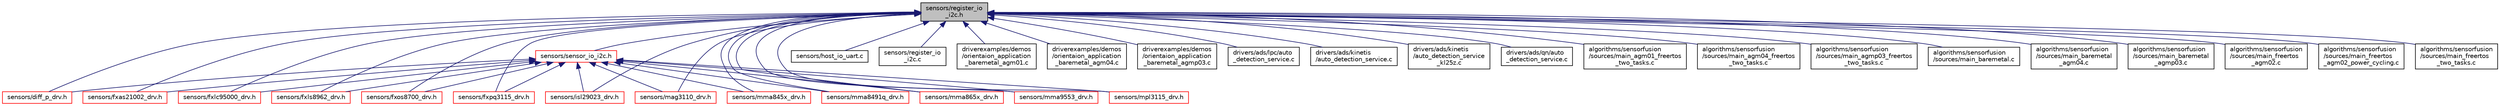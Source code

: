 digraph "sensors/register_io_i2c.h"
{
  edge [fontname="Helvetica",fontsize="10",labelfontname="Helvetica",labelfontsize="10"];
  node [fontname="Helvetica",fontsize="10",shape=record];
  Node6 [label="sensors/register_io\l_i2c.h",height=0.2,width=0.4,color="black", fillcolor="grey75", style="filled", fontcolor="black"];
  Node6 -> Node7 [dir="back",color="midnightblue",fontsize="10",style="solid",fontname="Helvetica"];
  Node7 [label="sensors/sensor_io_i2c.h",height=0.2,width=0.4,color="red", fillcolor="white", style="filled",URL="$sensor__io__i2c_8h.html",tooltip="The sensor_io_i2c.h file declares low-level interface functions for reading and writing sensor regist..."];
  Node7 -> Node8 [dir="back",color="midnightblue",fontsize="10",style="solid",fontname="Helvetica"];
  Node8 [label="sensors/diff_p_drv.h",height=0.2,width=0.4,color="red", fillcolor="white", style="filled",URL="$diff__p__drv_8h.html",tooltip="The diff_p_drv.h file describes the DIFF_P driver interface and structures. "];
  Node7 -> Node16 [dir="back",color="midnightblue",fontsize="10",style="solid",fontname="Helvetica"];
  Node16 [label="sensors/fxas21002_drv.h",height=0.2,width=0.4,color="red", fillcolor="white", style="filled",URL="$fxas21002__drv_8h.html",tooltip="The fxas21002_drv.h file describes the fxas21002 driver interface and structures. ..."];
  Node7 -> Node28 [dir="back",color="midnightblue",fontsize="10",style="solid",fontname="Helvetica"];
  Node28 [label="sensors/fxlc95000_drv.h",height=0.2,width=0.4,color="red", fillcolor="white", style="filled",URL="$fxlc95000__drv_8h.html",tooltip="The fxlc95000_drv.h file describes the FXLC95000L driver interface and structures. "];
  Node7 -> Node33 [dir="back",color="midnightblue",fontsize="10",style="solid",fontname="Helvetica"];
  Node33 [label="sensors/fxls8962_drv.h",height=0.2,width=0.4,color="red", fillcolor="white", style="filled",URL="$fxls8962__drv_8h.html",tooltip="The fxls8962_drv.h file describes the FXLS8962AF driver interface and structures. ..."];
  Node7 -> Node38 [dir="back",color="midnightblue",fontsize="10",style="solid",fontname="Helvetica"];
  Node38 [label="sensors/fxos8700_drv.h",height=0.2,width=0.4,color="red", fillcolor="white", style="filled",URL="$fxos8700__drv_8h.html",tooltip="The fxos8700_drv.h file describes the fxos8700 driver interface and structures. "];
  Node7 -> Node51 [dir="back",color="midnightblue",fontsize="10",style="solid",fontname="Helvetica"];
  Node51 [label="sensors/fxpq3115_drv.h",height=0.2,width=0.4,color="red", fillcolor="white", style="filled",URL="$fxpq3115__drv_8h.html",tooltip="The fxpq3115_drv.h file describes the fxpq3115 driver interface and structures. "];
  Node7 -> Node60 [dir="back",color="midnightblue",fontsize="10",style="solid",fontname="Helvetica"];
  Node60 [label="sensors/isl29023_drv.h",height=0.2,width=0.4,color="red", fillcolor="white", style="filled",URL="$isl29023__drv_8h.html",tooltip="The isl29023_drv.h file describes the ISL29023 driver interface and structures. "];
  Node7 -> Node63 [dir="back",color="midnightblue",fontsize="10",style="solid",fontname="Helvetica"];
  Node63 [label="sensors/mag3110_drv.h",height=0.2,width=0.4,color="red", fillcolor="white", style="filled",URL="$mag3110__drv_8h.html",tooltip="The mag3110_drv.h file describes the MAG3110 driver interface and structures. "];
  Node7 -> Node70 [dir="back",color="midnightblue",fontsize="10",style="solid",fontname="Helvetica"];
  Node70 [label="sensors/mma845x_drv.h",height=0.2,width=0.4,color="red", fillcolor="white", style="filled",URL="$mma845x__drv_8h.html",tooltip="The mma845x_drv.h file describes the MMA845x driver interface and structures. "];
  Node7 -> Node77 [dir="back",color="midnightblue",fontsize="10",style="solid",fontname="Helvetica"];
  Node77 [label="sensors/mma8491q_drv.h",height=0.2,width=0.4,color="red", fillcolor="white", style="filled",URL="$mma8491q__drv_8h.html",tooltip="The mma8491q_drv.h file describes the MMA8491Q driver interface and structures. "];
  Node7 -> Node81 [dir="back",color="midnightblue",fontsize="10",style="solid",fontname="Helvetica"];
  Node81 [label="sensors/mma865x_drv.h",height=0.2,width=0.4,color="red", fillcolor="white", style="filled",URL="$mma865x__drv_8h.html",tooltip="The mma865x_drv.h file describes the MMA865x driver interface and structures. "];
  Node7 -> Node90 [dir="back",color="midnightblue",fontsize="10",style="solid",fontname="Helvetica"];
  Node90 [label="sensors/mma9553_drv.h",height=0.2,width=0.4,color="red", fillcolor="white", style="filled",URL="$mma9553__drv_8h.html",tooltip="The mma9553_drv.h file describes the MMA9553L driver interface and structures. "];
  Node7 -> Node96 [dir="back",color="midnightblue",fontsize="10",style="solid",fontname="Helvetica"];
  Node96 [label="sensors/mpl3115_drv.h",height=0.2,width=0.4,color="red", fillcolor="white", style="filled",URL="$mpl3115__drv_8h.html",tooltip="The mpl3115_drv.h file describes the MPL3115 driver interface and structures. "];
  Node6 -> Node8 [dir="back",color="midnightblue",fontsize="10",style="solid",fontname="Helvetica"];
  Node6 -> Node16 [dir="back",color="midnightblue",fontsize="10",style="solid",fontname="Helvetica"];
  Node6 -> Node28 [dir="back",color="midnightblue",fontsize="10",style="solid",fontname="Helvetica"];
  Node6 -> Node33 [dir="back",color="midnightblue",fontsize="10",style="solid",fontname="Helvetica"];
  Node6 -> Node38 [dir="back",color="midnightblue",fontsize="10",style="solid",fontname="Helvetica"];
  Node6 -> Node51 [dir="back",color="midnightblue",fontsize="10",style="solid",fontname="Helvetica"];
  Node6 -> Node120 [dir="back",color="midnightblue",fontsize="10",style="solid",fontname="Helvetica"];
  Node120 [label="sensors/host_io_uart.c",height=0.2,width=0.4,color="black", fillcolor="white", style="filled",URL="$host__io__uart_8c.html",tooltip="The host_io_uart.c file contains definitions for UART based streaming interface for sending and resei..."];
  Node6 -> Node60 [dir="back",color="midnightblue",fontsize="10",style="solid",fontname="Helvetica"];
  Node6 -> Node63 [dir="back",color="midnightblue",fontsize="10",style="solid",fontname="Helvetica"];
  Node6 -> Node70 [dir="back",color="midnightblue",fontsize="10",style="solid",fontname="Helvetica"];
  Node6 -> Node77 [dir="back",color="midnightblue",fontsize="10",style="solid",fontname="Helvetica"];
  Node6 -> Node81 [dir="back",color="midnightblue",fontsize="10",style="solid",fontname="Helvetica"];
  Node6 -> Node90 [dir="back",color="midnightblue",fontsize="10",style="solid",fontname="Helvetica"];
  Node6 -> Node96 [dir="back",color="midnightblue",fontsize="10",style="solid",fontname="Helvetica"];
  Node6 -> Node121 [dir="back",color="midnightblue",fontsize="10",style="solid",fontname="Helvetica"];
  Node121 [label="sensors/register_io\l_i2c.c",height=0.2,width=0.4,color="black", fillcolor="white", style="filled",URL="$register__io__i2c_8c.html",tooltip="The register_io_i2c.c file contains definitions for low-level interface functions for reading and wri..."];
  Node6 -> Node122 [dir="back",color="midnightblue",fontsize="10",style="solid",fontname="Helvetica"];
  Node122 [label="driverexamples/demos\l/orientaion_application\l_baremetal_agm01.c",height=0.2,width=0.4,color="black", fillcolor="white", style="filled",URL="$orientaion__application__baremetal__agm01_8c.html",tooltip="The orientaion_application_baremetal_agm01.c file implements the ISSDK baremetal orientation applicat..."];
  Node6 -> Node123 [dir="back",color="midnightblue",fontsize="10",style="solid",fontname="Helvetica"];
  Node123 [label="driverexamples/demos\l/orientaion_application\l_baremetal_agm04.c",height=0.2,width=0.4,color="black", fillcolor="white", style="filled",URL="$orientaion__application__baremetal__agm04_8c.html",tooltip="The orientaion_application_baremetal_agm04.c file implements the ISSDK baremetal orientation applicat..."];
  Node6 -> Node124 [dir="back",color="midnightblue",fontsize="10",style="solid",fontname="Helvetica"];
  Node124 [label="driverexamples/demos\l/orientaion_application\l_baremetal_agmp03.c",height=0.2,width=0.4,color="black", fillcolor="white", style="filled",URL="$orientaion__application__baremetal__agmp03_8c.html",tooltip="The orientaion_application_baremetal_agmp03.c file implements the ISSDK baremetal orientation applica..."];
  Node6 -> Node125 [dir="back",color="midnightblue",fontsize="10",style="solid",fontname="Helvetica"];
  Node125 [label="drivers/ads/lpc/auto\l_detection_service.c",height=0.2,width=0.4,color="black", fillcolor="white", style="filled",URL="$lpc_2auto__detection__service_8c.html"];
  Node6 -> Node126 [dir="back",color="midnightblue",fontsize="10",style="solid",fontname="Helvetica"];
  Node126 [label="drivers/ads/kinetis\l/auto_detection_service.c",height=0.2,width=0.4,color="black", fillcolor="white", style="filled",URL="$kinetis_2auto__detection__service_8c.html"];
  Node6 -> Node127 [dir="back",color="midnightblue",fontsize="10",style="solid",fontname="Helvetica"];
  Node127 [label="drivers/ads/kinetis\l/auto_detection_service\l_kl25z.c",height=0.2,width=0.4,color="black", fillcolor="white", style="filled",URL="$auto__detection__service__kl25z_8c.html",tooltip="The auto detection service file implements auto detection sequence for discovery of FRDM-KL25Z Board ..."];
  Node6 -> Node128 [dir="back",color="midnightblue",fontsize="10",style="solid",fontname="Helvetica"];
  Node128 [label="drivers/ads/qn/auto\l_detection_service.c",height=0.2,width=0.4,color="black", fillcolor="white", style="filled",URL="$qn_2auto__detection__service_8c.html"];
  Node6 -> Node129 [dir="back",color="midnightblue",fontsize="10",style="solid",fontname="Helvetica"];
  Node129 [label="algorithms/sensorfusion\l/sources/main_agm01_freertos\l_two_tasks.c",height=0.2,width=0.4,color="black", fillcolor="white", style="filled",URL="$main__agm01__freertos__two__tasks_8c.html",tooltip="FreeRTOS (two task) implementation of sensor fusion on FRDM-K64F. "];
  Node6 -> Node130 [dir="back",color="midnightblue",fontsize="10",style="solid",fontname="Helvetica"];
  Node130 [label="algorithms/sensorfusion\l/sources/main_agm04_freertos\l_two_tasks.c",height=0.2,width=0.4,color="black", fillcolor="white", style="filled",URL="$main__agm04__freertos__two__tasks_8c.html",tooltip="FreeRTOS (two task) implementation of sensor fusion on FRDM-K64F/FRDM-STBC-AGM04 using MMA8652 (Accel..."];
  Node6 -> Node131 [dir="back",color="midnightblue",fontsize="10",style="solid",fontname="Helvetica"];
  Node131 [label="algorithms/sensorfusion\l/sources/main_agmp03_freertos\l_two_tasks.c",height=0.2,width=0.4,color="black", fillcolor="white", style="filled",URL="$main__agmp03__freertos__two__tasks_8c.html",tooltip="FreeRTOS (two task) implementation of sensor fusion. "];
  Node6 -> Node132 [dir="back",color="midnightblue",fontsize="10",style="solid",fontname="Helvetica"];
  Node132 [label="algorithms/sensorfusion\l/sources/main_baremetal.c",height=0.2,width=0.4,color="black", fillcolor="white", style="filled",URL="$main__baremetal_8c.html",tooltip="Bare metal implementation of sensor fusion on FRDM-K64F. "];
  Node6 -> Node133 [dir="back",color="midnightblue",fontsize="10",style="solid",fontname="Helvetica"];
  Node133 [label="algorithms/sensorfusion\l/sources/main_baremetal\l_agm04.c",height=0.2,width=0.4,color="black", fillcolor="white", style="filled",URL="$main__baremetal__agm04_8c.html",tooltip="Bare metal implementation of sensor fusion on FRDM-K64F/FRDM-STBC-AGM04 using MMA8652 (Accel)..."];
  Node6 -> Node134 [dir="back",color="midnightblue",fontsize="10",style="solid",fontname="Helvetica"];
  Node134 [label="algorithms/sensorfusion\l/sources/main_baremetal\l_agmp03.c",height=0.2,width=0.4,color="black", fillcolor="white", style="filled",URL="$main__baremetal__agmp03_8c.html",tooltip="Bare metal implementation of sensor fusion on FRDM-K64F. "];
  Node6 -> Node135 [dir="back",color="midnightblue",fontsize="10",style="solid",fontname="Helvetica"];
  Node135 [label="algorithms/sensorfusion\l/sources/main_freertos\l_agm02.c",height=0.2,width=0.4,color="black", fillcolor="white", style="filled",URL="$main__freertos__agm02_8c.html",tooltip="FreeRTOS (two task) implementation of sensor fusion on FRDM-K64F/FRDM-FXS-AGM02. "];
  Node6 -> Node136 [dir="back",color="midnightblue",fontsize="10",style="solid",fontname="Helvetica"];
  Node136 [label="algorithms/sensorfusion\l/sources/main_freertos\l_agm02_power_cycling.c",height=0.2,width=0.4,color="black", fillcolor="white", style="filled",URL="$main__freertos__agm02__power__cycling_8c.html",tooltip="FreeRTOS (two task) implementation of sensor fusion on FRDM-K64F/FRDM-FXS-AGM02 with smart power-cycl..."];
  Node6 -> Node137 [dir="back",color="midnightblue",fontsize="10",style="solid",fontname="Helvetica"];
  Node137 [label="algorithms/sensorfusion\l/sources/main_freertos\l_two_tasks.c",height=0.2,width=0.4,color="black", fillcolor="white", style="filled",URL="$main__freertos__two__tasks_8c.html",tooltip="FreeRTOS (two task) implementation of sensor fusion on FRDM-K64F. "];
}

